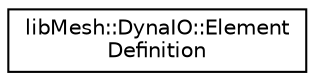 digraph "类继承关系图"
{
 // INTERACTIVE_SVG=YES
  edge [fontname="Helvetica",fontsize="10",labelfontname="Helvetica",labelfontsize="10"];
  node [fontname="Helvetica",fontsize="10",shape=record];
  rankdir="LR";
  Node1 [label="libMesh::DynaIO::Element\lDefinition",height=0.2,width=0.4,color="black", fillcolor="white", style="filled",URL="$structlibMesh_1_1DynaIO_1_1ElementDefinition.html",tooltip="Defines mapping from libMesh element types to LS-DYNA element types or vice-versa. "];
}
